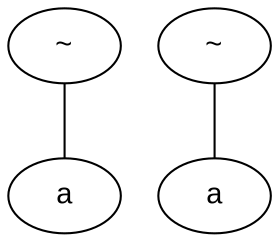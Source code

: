 graph logic{ node [ fontname = "arial"]
node0 [label="a"]
node1 [label="~"]
node2 [label="a"]
node3 [label="~"]
node1 -- node0
node3 -- node2
}
